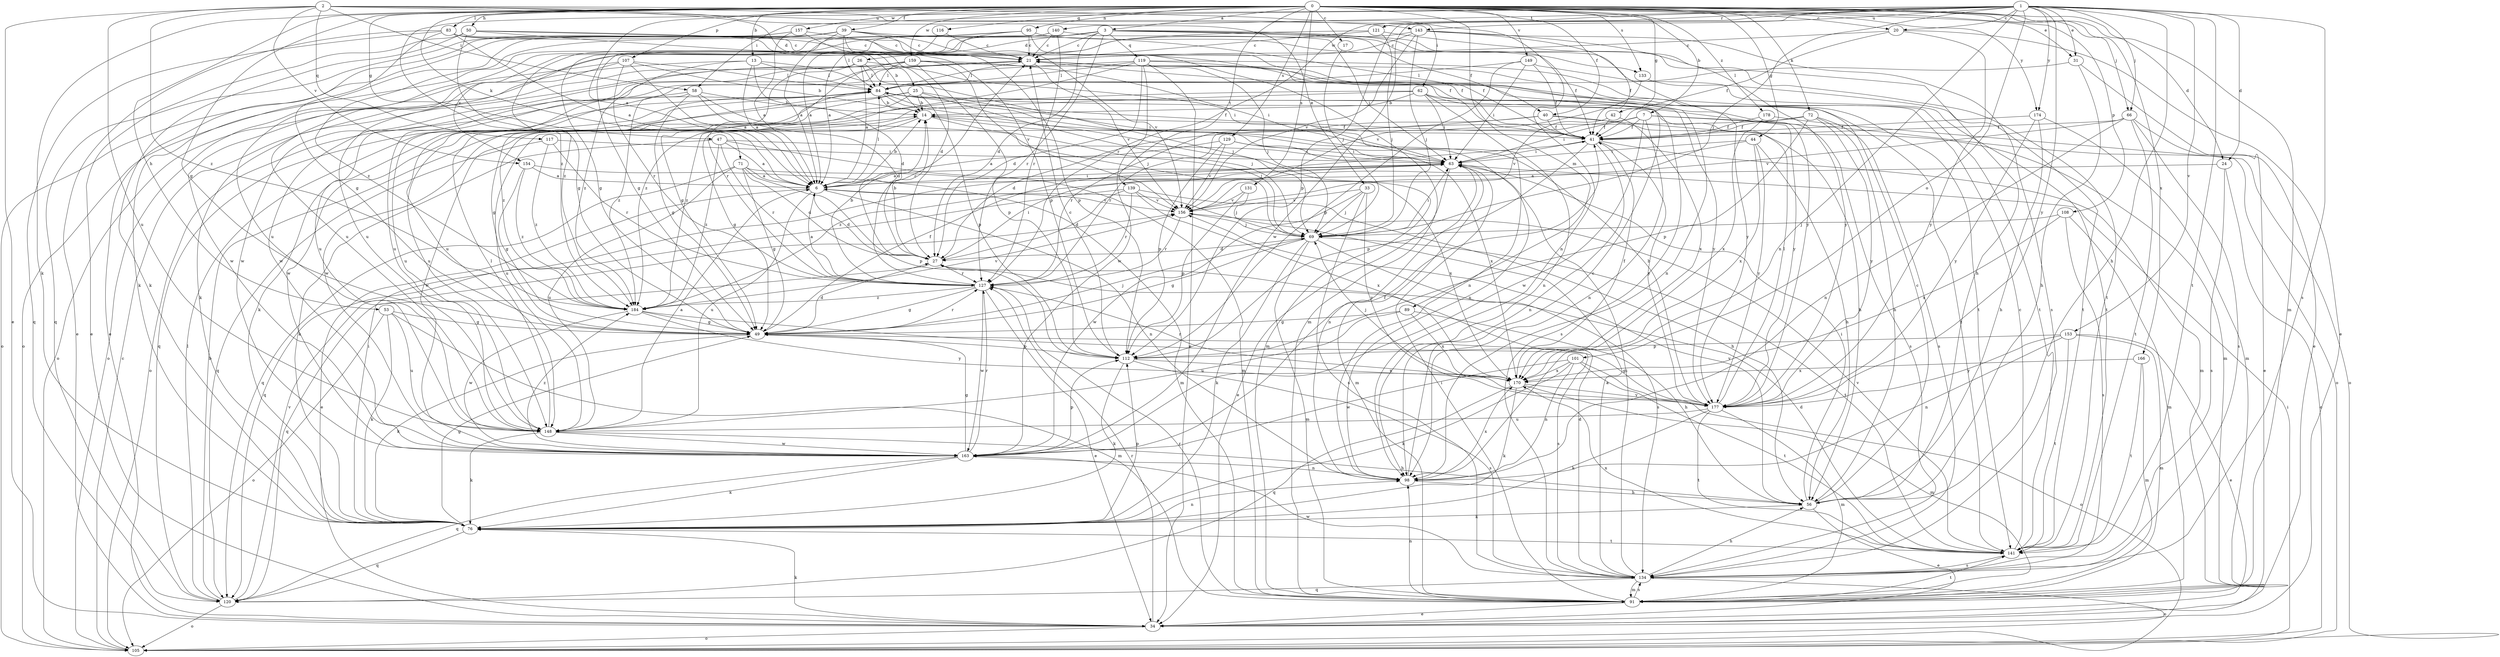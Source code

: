 strict digraph  {
0;
1;
2;
3;
6;
7;
13;
14;
17;
20;
21;
24;
25;
26;
27;
31;
33;
34;
39;
40;
41;
42;
44;
47;
49;
50;
53;
56;
58;
62;
63;
66;
69;
71;
72;
76;
83;
84;
89;
91;
95;
98;
101;
105;
107;
108;
112;
116;
117;
119;
120;
121;
127;
129;
131;
133;
134;
139;
140;
141;
143;
148;
149;
153;
154;
156;
157;
159;
163;
166;
170;
174;
177;
178;
184;
0 -> 3  [label=a];
0 -> 6  [label=a];
0 -> 7  [label=b];
0 -> 13  [label=b];
0 -> 17  [label=c];
0 -> 20  [label=c];
0 -> 24  [label=d];
0 -> 31  [label=e];
0 -> 39  [label=f];
0 -> 40  [label=f];
0 -> 42  [label=g];
0 -> 44  [label=g];
0 -> 47  [label=g];
0 -> 49  [label=g];
0 -> 50  [label=h];
0 -> 53  [label=h];
0 -> 66  [label=j];
0 -> 71  [label=k];
0 -> 72  [label=k];
0 -> 76  [label=k];
0 -> 83  [label=l];
0 -> 89  [label=m];
0 -> 91  [label=m];
0 -> 95  [label=n];
0 -> 107  [label=p];
0 -> 108  [label=p];
0 -> 116  [label=q];
0 -> 129  [label=s];
0 -> 131  [label=s];
0 -> 133  [label=s];
0 -> 139  [label=t];
0 -> 149  [label=v];
0 -> 157  [label=w];
0 -> 159  [label=w];
0 -> 166  [label=x];
0 -> 174  [label=y];
0 -> 178  [label=z];
1 -> 20  [label=c];
1 -> 24  [label=d];
1 -> 31  [label=e];
1 -> 56  [label=h];
1 -> 58  [label=i];
1 -> 66  [label=j];
1 -> 69  [label=j];
1 -> 98  [label=n];
1 -> 101  [label=o];
1 -> 112  [label=p];
1 -> 121  [label=r];
1 -> 127  [label=r];
1 -> 134  [label=s];
1 -> 140  [label=t];
1 -> 141  [label=t];
1 -> 143  [label=u];
1 -> 153  [label=v];
1 -> 163  [label=w];
1 -> 174  [label=y];
1 -> 177  [label=y];
1 -> 184  [label=z];
2 -> 25  [label=d];
2 -> 33  [label=e];
2 -> 34  [label=e];
2 -> 58  [label=i];
2 -> 62  [label=i];
2 -> 98  [label=n];
2 -> 117  [label=q];
2 -> 143  [label=u];
2 -> 148  [label=u];
2 -> 154  [label=v];
2 -> 184  [label=z];
3 -> 21  [label=c];
3 -> 26  [label=d];
3 -> 27  [label=d];
3 -> 40  [label=f];
3 -> 41  [label=f];
3 -> 49  [label=g];
3 -> 119  [label=q];
3 -> 127  [label=r];
3 -> 141  [label=t];
3 -> 154  [label=v];
3 -> 177  [label=y];
6 -> 14  [label=b];
6 -> 27  [label=d];
6 -> 34  [label=e];
6 -> 63  [label=i];
6 -> 84  [label=l];
6 -> 98  [label=n];
6 -> 148  [label=u];
6 -> 156  [label=v];
7 -> 41  [label=f];
7 -> 63  [label=i];
7 -> 98  [label=n];
7 -> 105  [label=o];
7 -> 127  [label=r];
7 -> 134  [label=s];
7 -> 163  [label=w];
13 -> 6  [label=a];
13 -> 27  [label=d];
13 -> 84  [label=l];
13 -> 105  [label=o];
13 -> 177  [label=y];
13 -> 184  [label=z];
14 -> 41  [label=f];
14 -> 49  [label=g];
14 -> 69  [label=j];
14 -> 98  [label=n];
14 -> 163  [label=w];
17 -> 69  [label=j];
20 -> 21  [label=c];
20 -> 34  [label=e];
20 -> 41  [label=f];
20 -> 177  [label=y];
21 -> 84  [label=l];
21 -> 148  [label=u];
21 -> 156  [label=v];
21 -> 163  [label=w];
24 -> 6  [label=a];
24 -> 105  [label=o];
24 -> 134  [label=s];
25 -> 14  [label=b];
25 -> 49  [label=g];
25 -> 63  [label=i];
25 -> 69  [label=j];
25 -> 112  [label=p];
25 -> 163  [label=w];
25 -> 184  [label=z];
26 -> 6  [label=a];
26 -> 49  [label=g];
26 -> 63  [label=i];
26 -> 69  [label=j];
26 -> 76  [label=k];
26 -> 84  [label=l];
27 -> 14  [label=b];
27 -> 63  [label=i];
27 -> 120  [label=q];
27 -> 127  [label=r];
31 -> 34  [label=e];
31 -> 56  [label=h];
31 -> 84  [label=l];
33 -> 69  [label=j];
33 -> 134  [label=s];
33 -> 156  [label=v];
33 -> 163  [label=w];
33 -> 177  [label=y];
34 -> 76  [label=k];
34 -> 105  [label=o];
34 -> 127  [label=r];
39 -> 6  [label=a];
39 -> 21  [label=c];
39 -> 41  [label=f];
39 -> 76  [label=k];
39 -> 84  [label=l];
39 -> 105  [label=o];
39 -> 112  [label=p];
39 -> 156  [label=v];
39 -> 184  [label=z];
40 -> 41  [label=f];
40 -> 56  [label=h];
40 -> 91  [label=m];
40 -> 127  [label=r];
40 -> 148  [label=u];
41 -> 63  [label=i];
41 -> 91  [label=m];
41 -> 98  [label=n];
41 -> 112  [label=p];
41 -> 177  [label=y];
42 -> 41  [label=f];
42 -> 156  [label=v];
42 -> 170  [label=x];
44 -> 56  [label=h];
44 -> 63  [label=i];
44 -> 170  [label=x];
44 -> 177  [label=y];
44 -> 184  [label=z];
47 -> 6  [label=a];
47 -> 63  [label=i];
47 -> 76  [label=k];
47 -> 91  [label=m];
47 -> 127  [label=r];
47 -> 184  [label=z];
49 -> 27  [label=d];
49 -> 41  [label=f];
49 -> 69  [label=j];
49 -> 76  [label=k];
49 -> 112  [label=p];
49 -> 127  [label=r];
50 -> 14  [label=b];
50 -> 21  [label=c];
50 -> 34  [label=e];
50 -> 41  [label=f];
50 -> 49  [label=g];
50 -> 76  [label=k];
53 -> 49  [label=g];
53 -> 76  [label=k];
53 -> 91  [label=m];
53 -> 105  [label=o];
53 -> 148  [label=u];
56 -> 21  [label=c];
56 -> 34  [label=e];
56 -> 63  [label=i];
56 -> 76  [label=k];
56 -> 156  [label=v];
58 -> 14  [label=b];
58 -> 27  [label=d];
58 -> 49  [label=g];
58 -> 69  [label=j];
58 -> 148  [label=u];
58 -> 184  [label=z];
62 -> 14  [label=b];
62 -> 63  [label=i];
62 -> 98  [label=n];
62 -> 134  [label=s];
62 -> 163  [label=w];
62 -> 177  [label=y];
62 -> 184  [label=z];
63 -> 6  [label=a];
63 -> 34  [label=e];
63 -> 91  [label=m];
63 -> 98  [label=n];
66 -> 34  [label=e];
66 -> 41  [label=f];
66 -> 98  [label=n];
66 -> 134  [label=s];
66 -> 141  [label=t];
66 -> 156  [label=v];
69 -> 27  [label=d];
69 -> 49  [label=g];
69 -> 63  [label=i];
69 -> 76  [label=k];
69 -> 91  [label=m];
69 -> 134  [label=s];
69 -> 141  [label=t];
71 -> 6  [label=a];
71 -> 27  [label=d];
71 -> 49  [label=g];
71 -> 112  [label=p];
71 -> 120  [label=q];
71 -> 148  [label=u];
71 -> 170  [label=x];
72 -> 27  [label=d];
72 -> 41  [label=f];
72 -> 56  [label=h];
72 -> 112  [label=p];
72 -> 134  [label=s];
72 -> 177  [label=y];
76 -> 49  [label=g];
76 -> 63  [label=i];
76 -> 98  [label=n];
76 -> 112  [label=p];
76 -> 120  [label=q];
76 -> 141  [label=t];
83 -> 6  [label=a];
83 -> 21  [label=c];
83 -> 34  [label=e];
83 -> 41  [label=f];
83 -> 49  [label=g];
83 -> 112  [label=p];
83 -> 120  [label=q];
84 -> 14  [label=b];
84 -> 41  [label=f];
84 -> 76  [label=k];
84 -> 91  [label=m];
84 -> 98  [label=n];
84 -> 105  [label=o];
84 -> 120  [label=q];
84 -> 141  [label=t];
84 -> 148  [label=u];
84 -> 177  [label=y];
89 -> 49  [label=g];
89 -> 56  [label=h];
89 -> 148  [label=u];
89 -> 170  [label=x];
91 -> 34  [label=e];
91 -> 63  [label=i];
91 -> 98  [label=n];
91 -> 127  [label=r];
91 -> 134  [label=s];
91 -> 141  [label=t];
95 -> 6  [label=a];
95 -> 21  [label=c];
95 -> 91  [label=m];
95 -> 105  [label=o];
95 -> 184  [label=z];
95 -> 133  [label=w];
98 -> 21  [label=c];
98 -> 56  [label=h];
98 -> 170  [label=x];
101 -> 76  [label=k];
101 -> 98  [label=n];
101 -> 105  [label=o];
101 -> 141  [label=t];
101 -> 163  [label=w];
101 -> 170  [label=x];
105 -> 21  [label=c];
105 -> 63  [label=i];
107 -> 6  [label=a];
107 -> 14  [label=b];
107 -> 84  [label=l];
107 -> 105  [label=o];
107 -> 127  [label=r];
107 -> 163  [label=w];
108 -> 69  [label=j];
108 -> 91  [label=m];
108 -> 134  [label=s];
108 -> 170  [label=x];
112 -> 21  [label=c];
112 -> 76  [label=k];
112 -> 134  [label=s];
112 -> 170  [label=x];
116 -> 6  [label=a];
116 -> 21  [label=c];
117 -> 63  [label=i];
117 -> 120  [label=q];
117 -> 127  [label=r];
117 -> 184  [label=z];
119 -> 27  [label=d];
119 -> 34  [label=e];
119 -> 69  [label=j];
119 -> 84  [label=l];
119 -> 98  [label=n];
119 -> 141  [label=t];
119 -> 148  [label=u];
119 -> 163  [label=w];
119 -> 184  [label=z];
120 -> 14  [label=b];
120 -> 84  [label=l];
120 -> 105  [label=o];
120 -> 156  [label=v];
121 -> 21  [label=c];
121 -> 56  [label=h];
121 -> 69  [label=j];
121 -> 148  [label=u];
127 -> 6  [label=a];
127 -> 14  [label=b];
127 -> 21  [label=c];
127 -> 34  [label=e];
127 -> 49  [label=g];
127 -> 163  [label=w];
127 -> 184  [label=z];
129 -> 6  [label=a];
129 -> 63  [label=i];
129 -> 112  [label=p];
129 -> 156  [label=v];
129 -> 170  [label=x];
131 -> 69  [label=j];
131 -> 112  [label=p];
131 -> 156  [label=v];
133 -> 141  [label=t];
133 -> 156  [label=v];
134 -> 6  [label=a];
134 -> 27  [label=d];
134 -> 56  [label=h];
134 -> 63  [label=i];
134 -> 91  [label=m];
134 -> 105  [label=o];
134 -> 120  [label=q];
134 -> 163  [label=w];
139 -> 27  [label=d];
139 -> 56  [label=h];
139 -> 120  [label=q];
139 -> 127  [label=r];
139 -> 156  [label=v];
139 -> 170  [label=x];
140 -> 21  [label=c];
140 -> 49  [label=g];
140 -> 63  [label=i];
140 -> 127  [label=r];
140 -> 148  [label=u];
141 -> 21  [label=c];
141 -> 27  [label=d];
141 -> 134  [label=s];
141 -> 156  [label=v];
141 -> 170  [label=x];
143 -> 21  [label=c];
143 -> 41  [label=f];
143 -> 69  [label=j];
143 -> 134  [label=s];
143 -> 148  [label=u];
143 -> 156  [label=v];
143 -> 177  [label=y];
148 -> 6  [label=a];
148 -> 56  [label=h];
148 -> 76  [label=k];
148 -> 84  [label=l];
148 -> 163  [label=w];
149 -> 41  [label=f];
149 -> 63  [label=i];
149 -> 84  [label=l];
149 -> 112  [label=p];
149 -> 141  [label=t];
153 -> 34  [label=e];
153 -> 91  [label=m];
153 -> 98  [label=n];
153 -> 112  [label=p];
153 -> 141  [label=t];
153 -> 177  [label=y];
154 -> 6  [label=a];
154 -> 49  [label=g];
154 -> 91  [label=m];
154 -> 184  [label=z];
156 -> 69  [label=j];
156 -> 127  [label=r];
157 -> 6  [label=a];
157 -> 21  [label=c];
157 -> 27  [label=d];
157 -> 34  [label=e];
157 -> 120  [label=q];
159 -> 63  [label=i];
159 -> 84  [label=l];
159 -> 112  [label=p];
159 -> 127  [label=r];
159 -> 141  [label=t];
159 -> 148  [label=u];
159 -> 156  [label=v];
159 -> 163  [label=w];
163 -> 41  [label=f];
163 -> 49  [label=g];
163 -> 76  [label=k];
163 -> 98  [label=n];
163 -> 112  [label=p];
163 -> 120  [label=q];
163 -> 127  [label=r];
163 -> 184  [label=z];
166 -> 91  [label=m];
166 -> 141  [label=t];
166 -> 170  [label=x];
170 -> 41  [label=f];
170 -> 69  [label=j];
170 -> 76  [label=k];
170 -> 91  [label=m];
170 -> 120  [label=q];
170 -> 127  [label=r];
170 -> 177  [label=y];
174 -> 41  [label=f];
174 -> 56  [label=h];
174 -> 91  [label=m];
174 -> 177  [label=y];
177 -> 14  [label=b];
177 -> 49  [label=g];
177 -> 76  [label=k];
177 -> 84  [label=l];
177 -> 91  [label=m];
177 -> 141  [label=t];
177 -> 148  [label=u];
178 -> 41  [label=f];
178 -> 105  [label=o];
178 -> 170  [label=x];
184 -> 49  [label=g];
184 -> 134  [label=s];
184 -> 156  [label=v];
184 -> 163  [label=w];
184 -> 177  [label=y];
}
